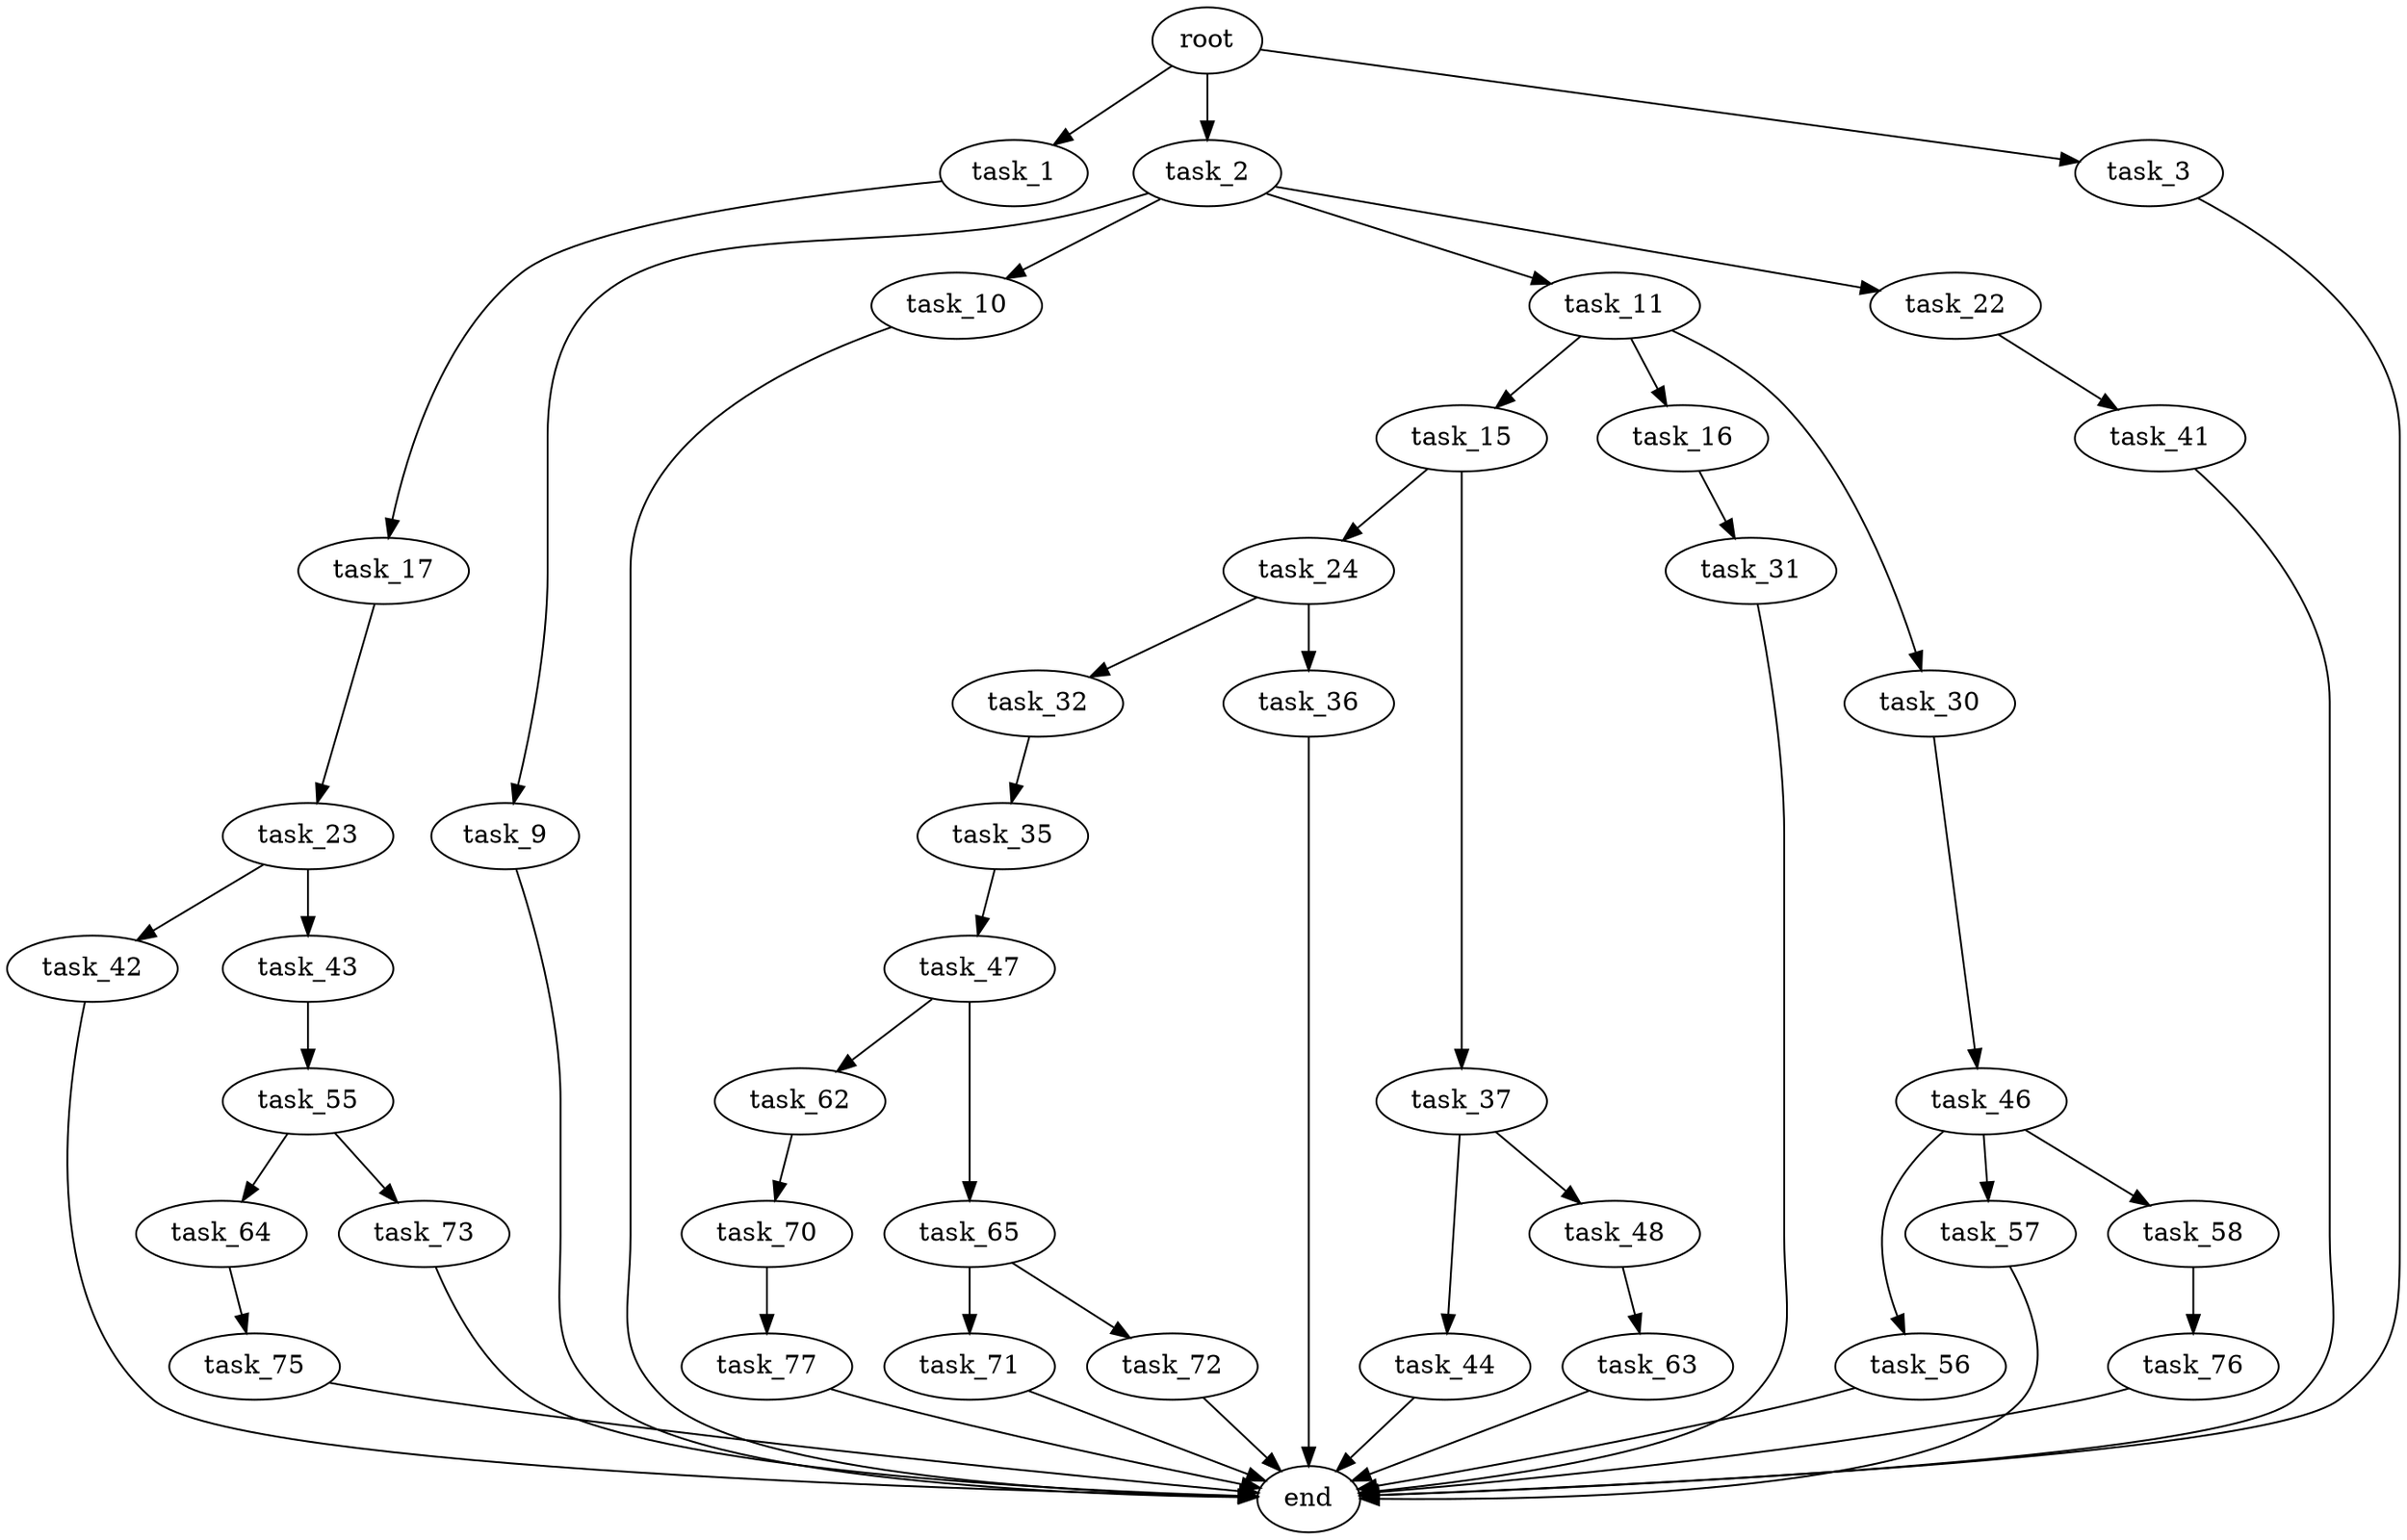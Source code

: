 digraph G {
  root [size="0.000000"];
  task_1 [size="629809773366.000000"];
  task_2 [size="12676644027.000000"];
  task_3 [size="1011777668.000000"];
  task_9 [size="14559157244.000000"];
  task_10 [size="60365057438.000000"];
  task_11 [size="12868494444.000000"];
  task_15 [size="68719476736.000000"];
  task_16 [size="78932290753.000000"];
  task_17 [size="368293445632.000000"];
  task_22 [size="8589934592.000000"];
  task_23 [size="8589934592.000000"];
  task_24 [size="1073741824000.000000"];
  task_30 [size="4681743044.000000"];
  task_31 [size="43930387106.000000"];
  task_32 [size="134217728000.000000"];
  task_35 [size="445788819994.000000"];
  task_36 [size="47066336143.000000"];
  task_37 [size="68719476736.000000"];
  task_41 [size="1073741824000.000000"];
  task_42 [size="29942960678.000000"];
  task_43 [size="51768881529.000000"];
  task_44 [size="28991029248.000000"];
  task_46 [size="1080412390066.000000"];
  task_47 [size="8513187034.000000"];
  task_48 [size="34308789911.000000"];
  task_55 [size="14063979932.000000"];
  task_56 [size="125119370622.000000"];
  task_57 [size="33271022796.000000"];
  task_58 [size="15549313842.000000"];
  task_62 [size="1073741824000.000000"];
  task_63 [size="782757789696.000000"];
  task_64 [size="134217728000.000000"];
  task_65 [size="231928233984.000000"];
  task_70 [size="14233920844.000000"];
  task_71 [size="1558904305.000000"];
  task_72 [size="16498787587.000000"];
  task_73 [size="731710366075.000000"];
  task_75 [size="50880499208.000000"];
  task_76 [size="10407336267.000000"];
  task_77 [size="8589934592.000000"];
  end [size="0.000000"];

  root -> task_1 [size="1.000000"];
  root -> task_2 [size="1.000000"];
  root -> task_3 [size="1.000000"];
  task_1 -> task_17 [size="838860800.000000"];
  task_2 -> task_9 [size="209715200.000000"];
  task_2 -> task_10 [size="209715200.000000"];
  task_2 -> task_11 [size="209715200.000000"];
  task_2 -> task_22 [size="209715200.000000"];
  task_3 -> end [size="1.000000"];
  task_9 -> end [size="1.000000"];
  task_10 -> end [size="1.000000"];
  task_11 -> task_15 [size="679477248.000000"];
  task_11 -> task_16 [size="679477248.000000"];
  task_11 -> task_30 [size="679477248.000000"];
  task_15 -> task_24 [size="134217728.000000"];
  task_15 -> task_37 [size="134217728.000000"];
  task_16 -> task_31 [size="75497472.000000"];
  task_17 -> task_23 [size="411041792.000000"];
  task_22 -> task_41 [size="33554432.000000"];
  task_23 -> task_42 [size="33554432.000000"];
  task_23 -> task_43 [size="33554432.000000"];
  task_24 -> task_32 [size="838860800.000000"];
  task_24 -> task_36 [size="838860800.000000"];
  task_30 -> task_46 [size="75497472.000000"];
  task_31 -> end [size="1.000000"];
  task_32 -> task_35 [size="209715200.000000"];
  task_35 -> task_47 [size="838860800.000000"];
  task_36 -> end [size="1.000000"];
  task_37 -> task_44 [size="134217728.000000"];
  task_37 -> task_48 [size="134217728.000000"];
  task_41 -> end [size="1.000000"];
  task_42 -> end [size="1.000000"];
  task_43 -> task_55 [size="134217728.000000"];
  task_44 -> end [size="1.000000"];
  task_46 -> task_56 [size="838860800.000000"];
  task_46 -> task_57 [size="838860800.000000"];
  task_46 -> task_58 [size="838860800.000000"];
  task_47 -> task_62 [size="411041792.000000"];
  task_47 -> task_65 [size="411041792.000000"];
  task_48 -> task_63 [size="679477248.000000"];
  task_55 -> task_64 [size="301989888.000000"];
  task_55 -> task_73 [size="301989888.000000"];
  task_56 -> end [size="1.000000"];
  task_57 -> end [size="1.000000"];
  task_58 -> task_76 [size="301989888.000000"];
  task_62 -> task_70 [size="838860800.000000"];
  task_63 -> end [size="1.000000"];
  task_64 -> task_75 [size="209715200.000000"];
  task_65 -> task_71 [size="301989888.000000"];
  task_65 -> task_72 [size="301989888.000000"];
  task_70 -> task_77 [size="33554432.000000"];
  task_71 -> end [size="1.000000"];
  task_72 -> end [size="1.000000"];
  task_73 -> end [size="1.000000"];
  task_75 -> end [size="1.000000"];
  task_76 -> end [size="1.000000"];
  task_77 -> end [size="1.000000"];
}

